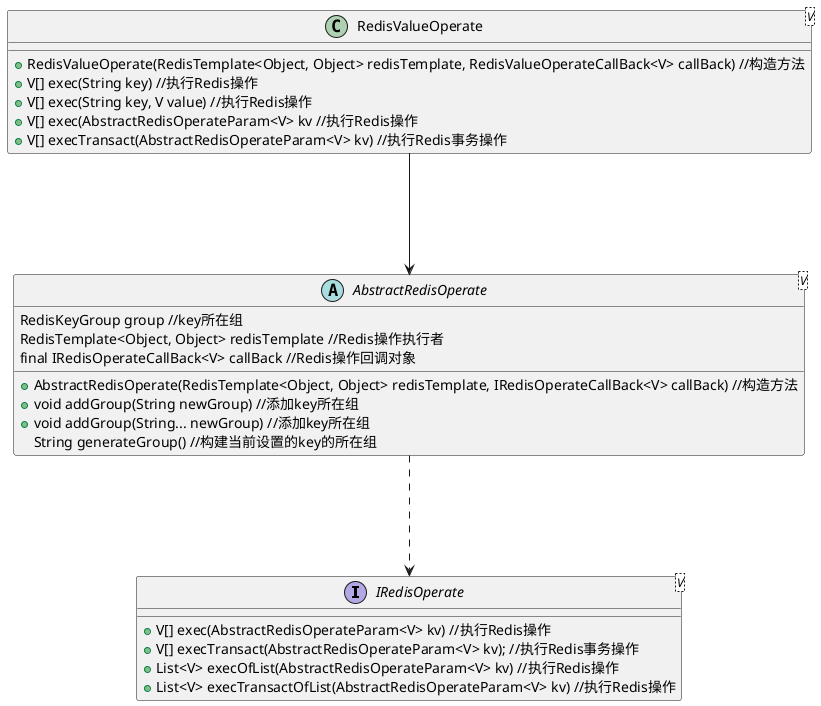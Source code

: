 @startuml
interface IRedisOperate<V> {
    +V[] exec(AbstractRedisOperateParam<V> kv) //执行Redis操作
    +V[] execTransact(AbstractRedisOperateParam<V> kv); //执行Redis事务操作
    +List<V> execOfList(AbstractRedisOperateParam<V> kv) //执行Redis操作
    +List<V> execTransactOfList(AbstractRedisOperateParam<V> kv) //执行Redis操作
}

abstract AbstractRedisOperate<V> {
    RedisKeyGroup group //key所在组
    RedisTemplate<Object, Object> redisTemplate //Redis操作执行者
    final IRedisOperateCallBack<V> callBack //Redis操作回调对象
    +AbstractRedisOperate(RedisTemplate<Object, Object> redisTemplate, IRedisOperateCallBack<V> callBack) //构造方法
    +void addGroup(String newGroup) //添加key所在组
    +void addGroup(String... newGroup) //添加key所在组
    String generateGroup() //构建当前设置的key的所在组
}

class RedisValueOperate<V> {
    +RedisValueOperate(RedisTemplate<Object, Object> redisTemplate, RedisValueOperateCallBack<V> callBack) //构造方法
    +V[] exec(String key) //执行Redis操作
    +V[] exec(String key, V value) //执行Redis操作
    +V[] exec(AbstractRedisOperateParam<V> kv //执行Redis操作
    +V[] execTransact(AbstractRedisOperateParam<V> kv) //执行Redis事务操作
}

AbstractRedisOperate ...> IRedisOperate
RedisValueOperate ---> AbstractRedisOperate
@enduml